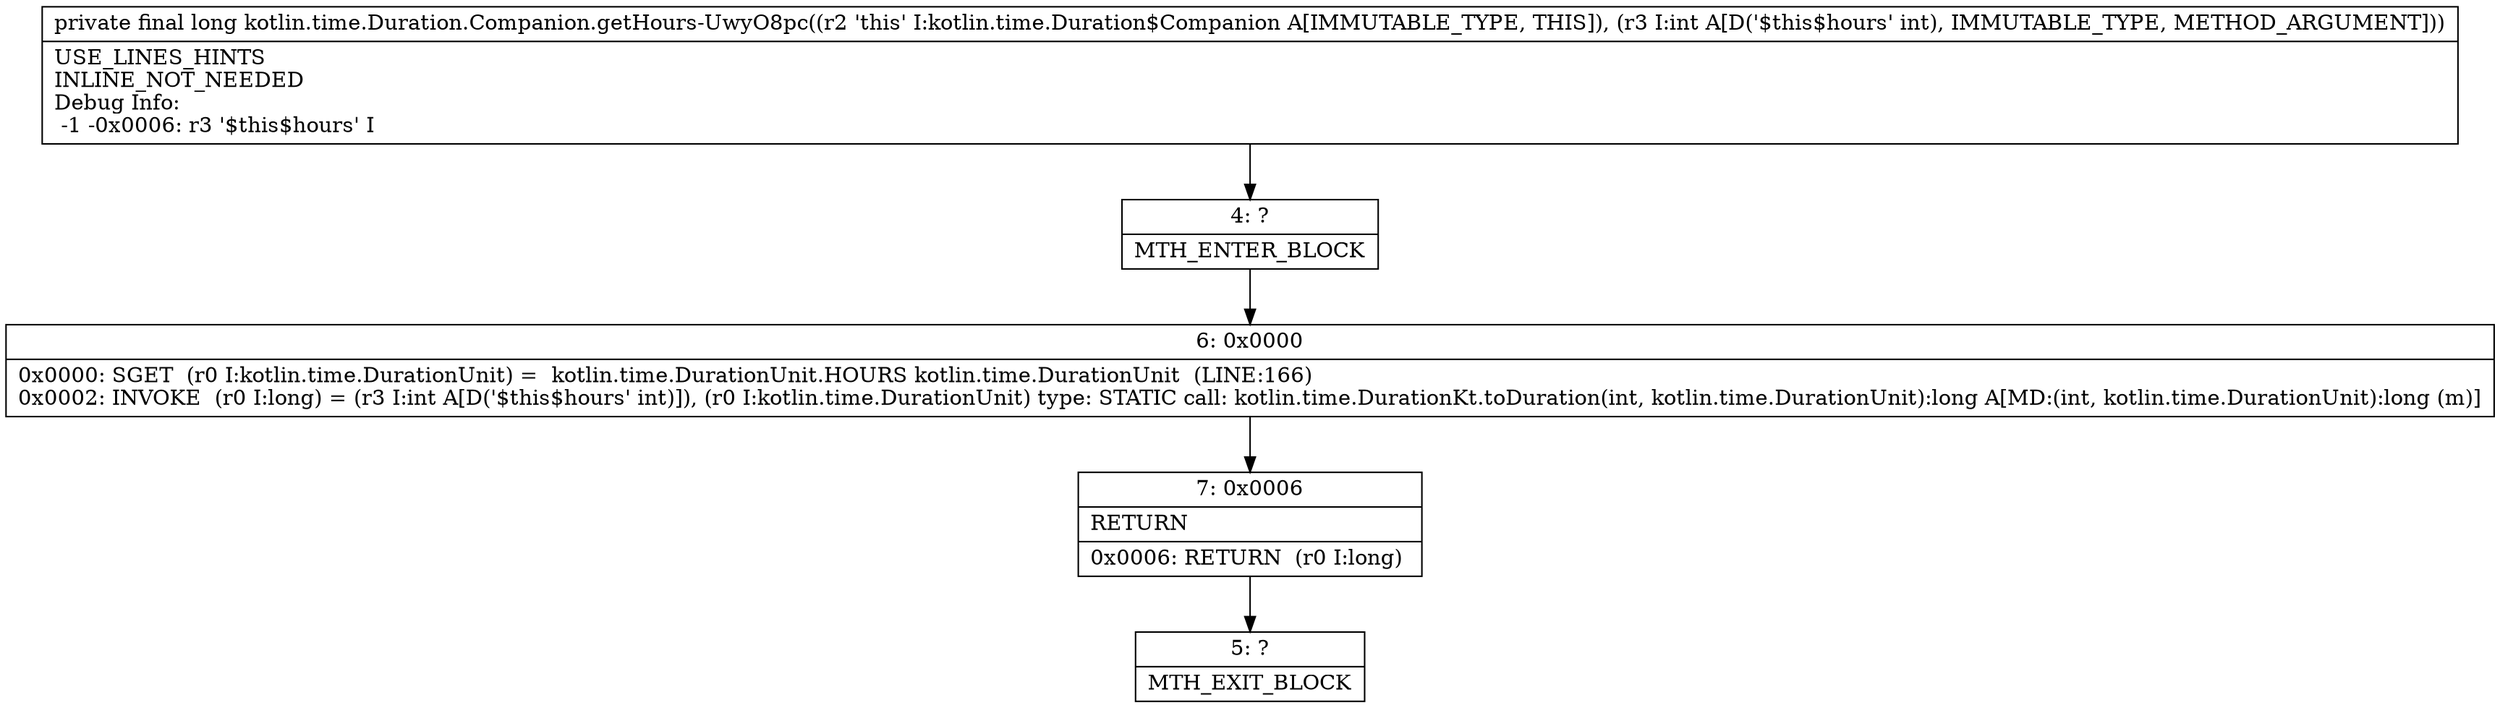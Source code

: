 digraph "CFG forkotlin.time.Duration.Companion.getHours\-UwyO8pc(I)J" {
Node_4 [shape=record,label="{4\:\ ?|MTH_ENTER_BLOCK\l}"];
Node_6 [shape=record,label="{6\:\ 0x0000|0x0000: SGET  (r0 I:kotlin.time.DurationUnit) =  kotlin.time.DurationUnit.HOURS kotlin.time.DurationUnit  (LINE:166)\l0x0002: INVOKE  (r0 I:long) = (r3 I:int A[D('$this$hours' int)]), (r0 I:kotlin.time.DurationUnit) type: STATIC call: kotlin.time.DurationKt.toDuration(int, kotlin.time.DurationUnit):long A[MD:(int, kotlin.time.DurationUnit):long (m)]\l}"];
Node_7 [shape=record,label="{7\:\ 0x0006|RETURN\l|0x0006: RETURN  (r0 I:long) \l}"];
Node_5 [shape=record,label="{5\:\ ?|MTH_EXIT_BLOCK\l}"];
MethodNode[shape=record,label="{private final long kotlin.time.Duration.Companion.getHours\-UwyO8pc((r2 'this' I:kotlin.time.Duration$Companion A[IMMUTABLE_TYPE, THIS]), (r3 I:int A[D('$this$hours' int), IMMUTABLE_TYPE, METHOD_ARGUMENT]))  | USE_LINES_HINTS\lINLINE_NOT_NEEDED\lDebug Info:\l  \-1 \-0x0006: r3 '$this$hours' I\l}"];
MethodNode -> Node_4;Node_4 -> Node_6;
Node_6 -> Node_7;
Node_7 -> Node_5;
}

